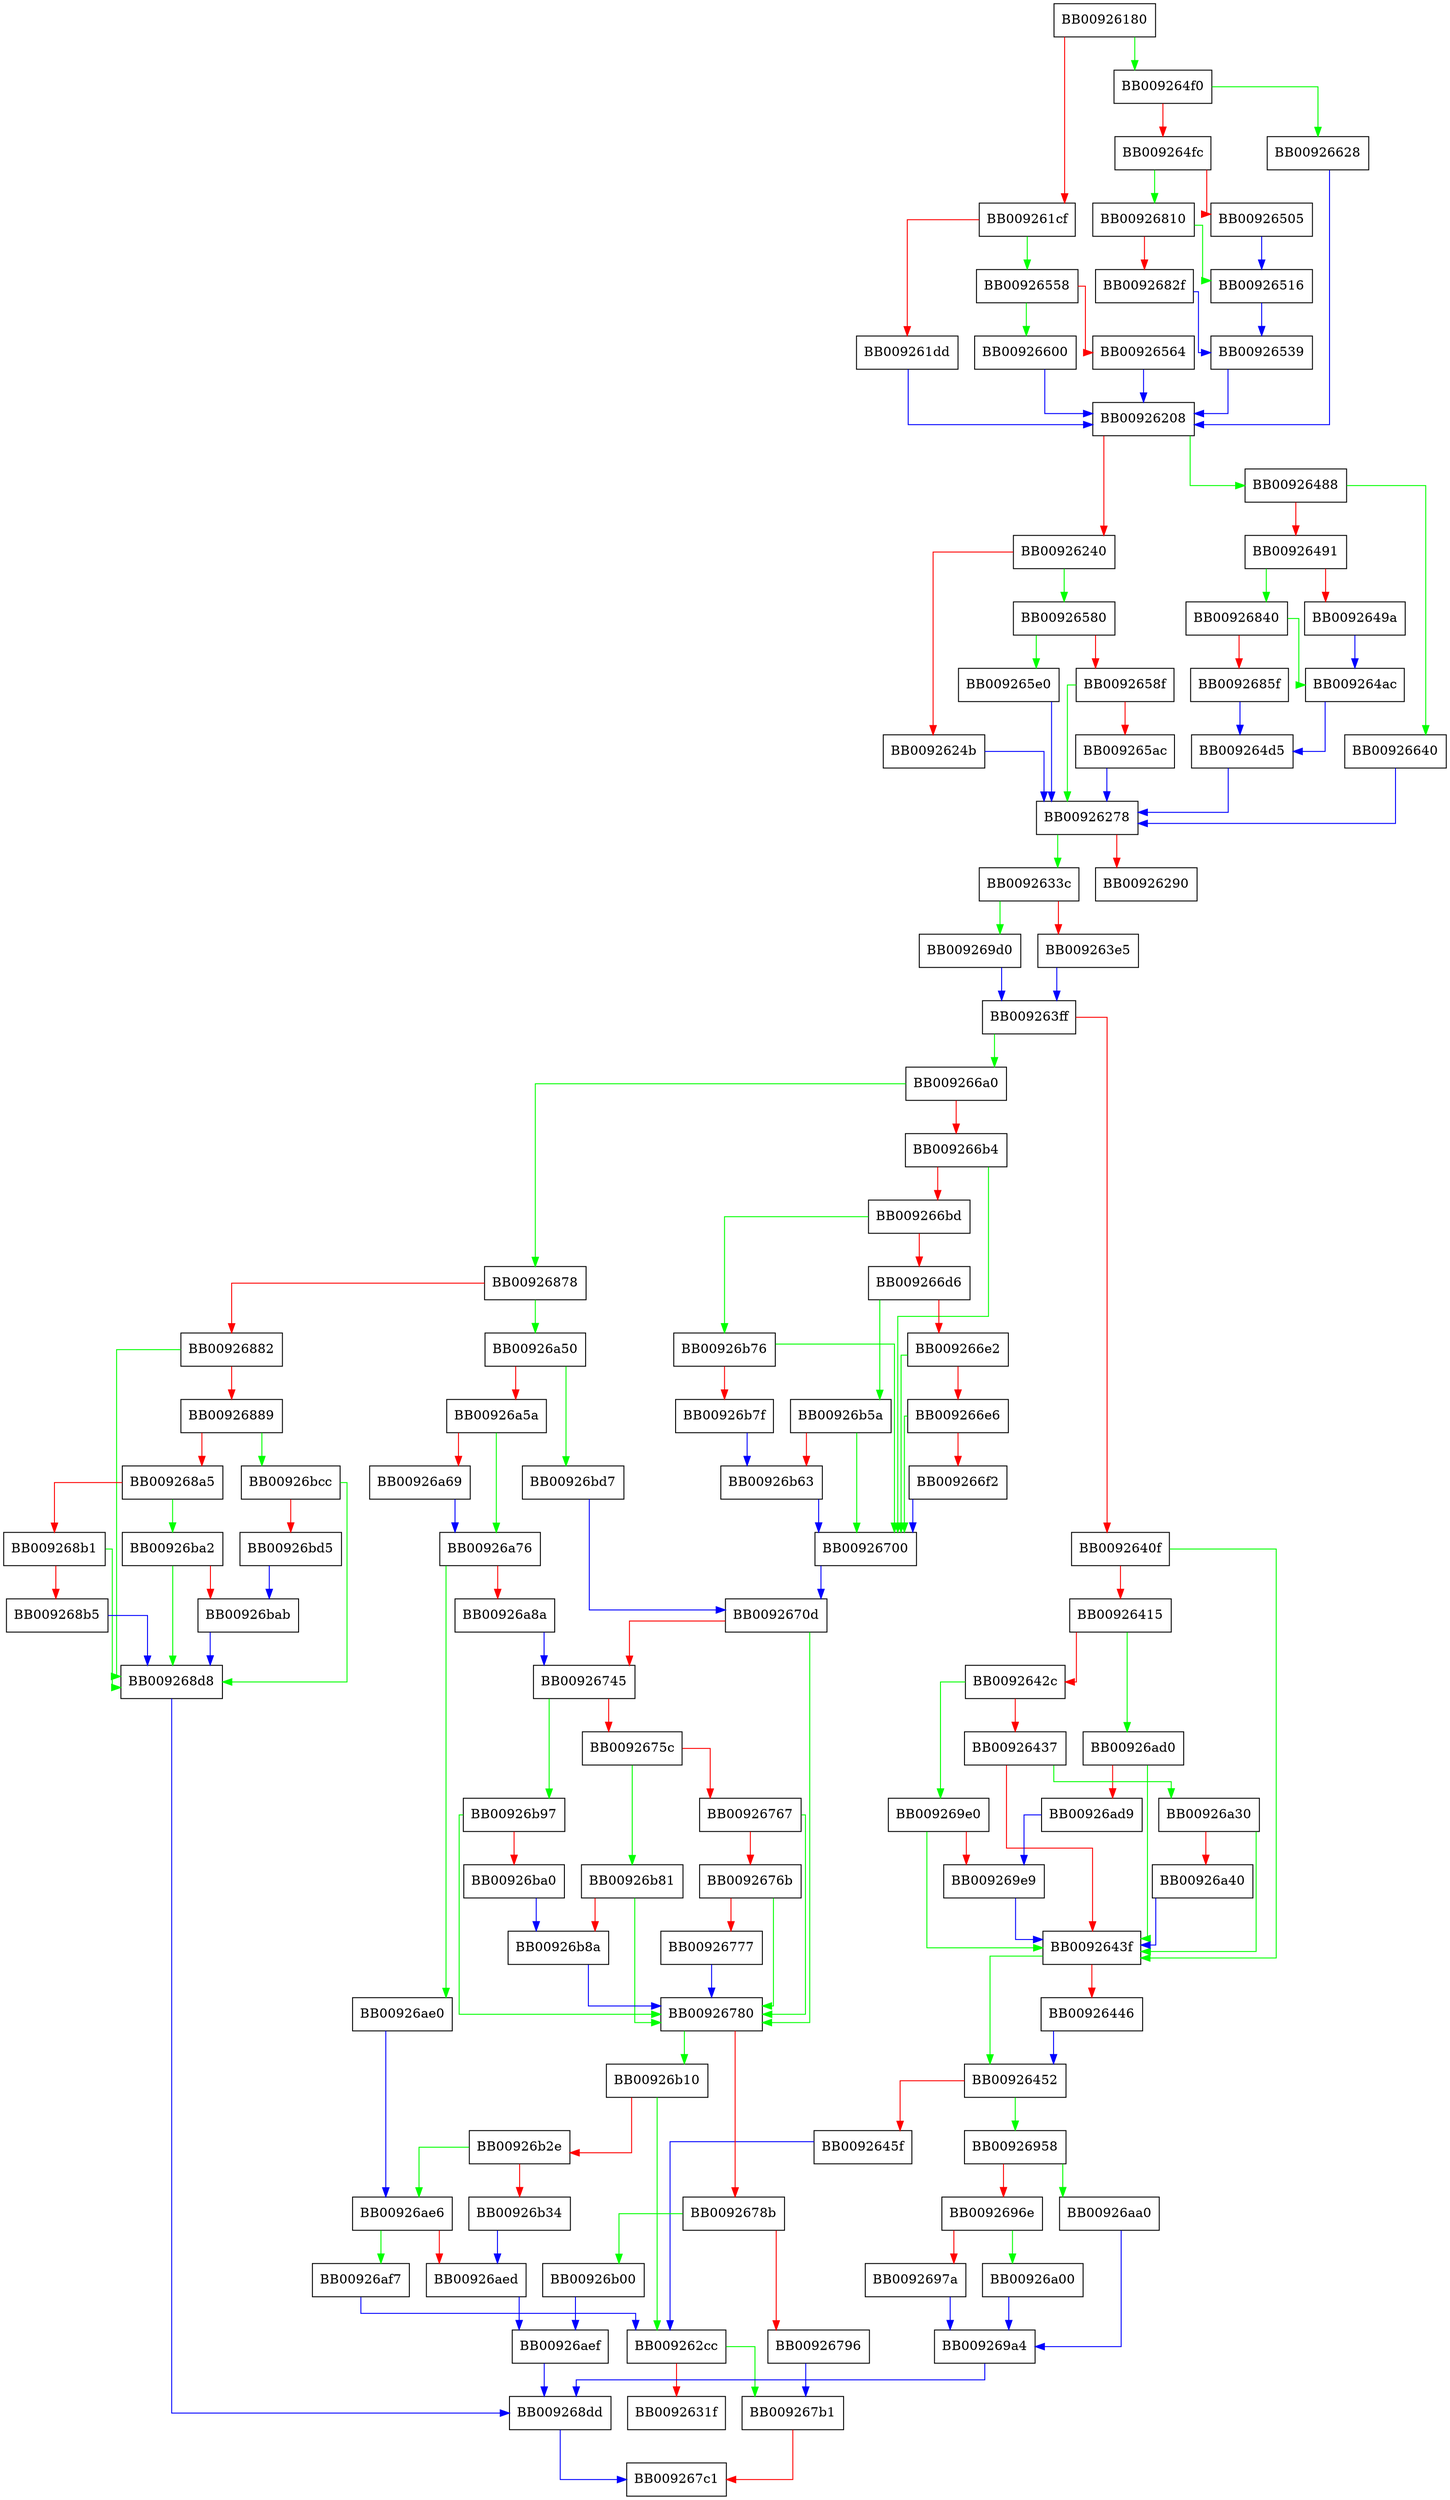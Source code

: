 digraph __multf3 {
  node [shape="box"];
  graph [splines=ortho];
  BB00926180 -> BB009264f0 [color="green"];
  BB00926180 -> BB009261cf [color="red"];
  BB009261cf -> BB00926558 [color="green"];
  BB009261cf -> BB009261dd [color="red"];
  BB009261dd -> BB00926208 [color="blue"];
  BB00926208 -> BB00926488 [color="green"];
  BB00926208 -> BB00926240 [color="red"];
  BB00926240 -> BB00926580 [color="green"];
  BB00926240 -> BB0092624b [color="red"];
  BB0092624b -> BB00926278 [color="blue"];
  BB00926278 -> BB0092633c [color="green"];
  BB00926278 -> BB00926290 [color="red"];
  BB009262cc -> BB009267b1 [color="green"];
  BB009262cc -> BB0092631f [color="red"];
  BB0092633c -> BB009269d0 [color="green"];
  BB0092633c -> BB009263e5 [color="red"];
  BB009263e5 -> BB009263ff [color="blue"];
  BB009263ff -> BB009266a0 [color="green"];
  BB009263ff -> BB0092640f [color="red"];
  BB0092640f -> BB0092643f [color="green"];
  BB0092640f -> BB00926415 [color="red"];
  BB00926415 -> BB00926ad0 [color="green"];
  BB00926415 -> BB0092642c [color="red"];
  BB0092642c -> BB009269e0 [color="green"];
  BB0092642c -> BB00926437 [color="red"];
  BB00926437 -> BB00926a30 [color="green"];
  BB00926437 -> BB0092643f [color="red"];
  BB0092643f -> BB00926452 [color="green"];
  BB0092643f -> BB00926446 [color="red"];
  BB00926446 -> BB00926452 [color="blue"];
  BB00926452 -> BB00926958 [color="green"];
  BB00926452 -> BB0092645f [color="red"];
  BB0092645f -> BB009262cc [color="blue"];
  BB00926488 -> BB00926640 [color="green"];
  BB00926488 -> BB00926491 [color="red"];
  BB00926491 -> BB00926840 [color="green"];
  BB00926491 -> BB0092649a [color="red"];
  BB0092649a -> BB009264ac [color="blue"];
  BB009264ac -> BB009264d5 [color="blue"];
  BB009264d5 -> BB00926278 [color="blue"];
  BB009264f0 -> BB00926628 [color="green"];
  BB009264f0 -> BB009264fc [color="red"];
  BB009264fc -> BB00926810 [color="green"];
  BB009264fc -> BB00926505 [color="red"];
  BB00926505 -> BB00926516 [color="blue"];
  BB00926516 -> BB00926539 [color="blue"];
  BB00926539 -> BB00926208 [color="blue"];
  BB00926558 -> BB00926600 [color="green"];
  BB00926558 -> BB00926564 [color="red"];
  BB00926564 -> BB00926208 [color="blue"];
  BB00926580 -> BB009265e0 [color="green"];
  BB00926580 -> BB0092658f [color="red"];
  BB0092658f -> BB00926278 [color="green"];
  BB0092658f -> BB009265ac [color="red"];
  BB009265ac -> BB00926278 [color="blue"];
  BB009265e0 -> BB00926278 [color="blue"];
  BB00926600 -> BB00926208 [color="blue"];
  BB00926628 -> BB00926208 [color="blue"];
  BB00926640 -> BB00926278 [color="blue"];
  BB009266a0 -> BB00926878 [color="green"];
  BB009266a0 -> BB009266b4 [color="red"];
  BB009266b4 -> BB00926700 [color="green"];
  BB009266b4 -> BB009266bd [color="red"];
  BB009266bd -> BB00926b76 [color="green"];
  BB009266bd -> BB009266d6 [color="red"];
  BB009266d6 -> BB00926b5a [color="green"];
  BB009266d6 -> BB009266e2 [color="red"];
  BB009266e2 -> BB00926700 [color="green"];
  BB009266e2 -> BB009266e6 [color="red"];
  BB009266e6 -> BB00926700 [color="green"];
  BB009266e6 -> BB009266f2 [color="red"];
  BB009266f2 -> BB00926700 [color="blue"];
  BB00926700 -> BB0092670d [color="blue"];
  BB0092670d -> BB00926780 [color="green"];
  BB0092670d -> BB00926745 [color="red"];
  BB00926745 -> BB00926b97 [color="green"];
  BB00926745 -> BB0092675c [color="red"];
  BB0092675c -> BB00926b81 [color="green"];
  BB0092675c -> BB00926767 [color="red"];
  BB00926767 -> BB00926780 [color="green"];
  BB00926767 -> BB0092676b [color="red"];
  BB0092676b -> BB00926780 [color="green"];
  BB0092676b -> BB00926777 [color="red"];
  BB00926777 -> BB00926780 [color="blue"];
  BB00926780 -> BB00926b10 [color="green"];
  BB00926780 -> BB0092678b [color="red"];
  BB0092678b -> BB00926b00 [color="green"];
  BB0092678b -> BB00926796 [color="red"];
  BB00926796 -> BB009267b1 [color="blue"];
  BB009267b1 -> BB009267c1 [color="red"];
  BB00926810 -> BB00926516 [color="green"];
  BB00926810 -> BB0092682f [color="red"];
  BB0092682f -> BB00926539 [color="blue"];
  BB00926840 -> BB009264ac [color="green"];
  BB00926840 -> BB0092685f [color="red"];
  BB0092685f -> BB009264d5 [color="blue"];
  BB00926878 -> BB00926a50 [color="green"];
  BB00926878 -> BB00926882 [color="red"];
  BB00926882 -> BB009268d8 [color="green"];
  BB00926882 -> BB00926889 [color="red"];
  BB00926889 -> BB00926bcc [color="green"];
  BB00926889 -> BB009268a5 [color="red"];
  BB009268a5 -> BB00926ba2 [color="green"];
  BB009268a5 -> BB009268b1 [color="red"];
  BB009268b1 -> BB009268d8 [color="green"];
  BB009268b1 -> BB009268b5 [color="red"];
  BB009268b5 -> BB009268d8 [color="blue"];
  BB009268d8 -> BB009268dd [color="blue"];
  BB009268dd -> BB009267c1 [color="blue"];
  BB00926958 -> BB00926aa0 [color="green"];
  BB00926958 -> BB0092696e [color="red"];
  BB0092696e -> BB00926a00 [color="green"];
  BB0092696e -> BB0092697a [color="red"];
  BB0092697a -> BB009269a4 [color="blue"];
  BB009269a4 -> BB009268dd [color="blue"];
  BB009269d0 -> BB009263ff [color="blue"];
  BB009269e0 -> BB0092643f [color="green"];
  BB009269e0 -> BB009269e9 [color="red"];
  BB009269e9 -> BB0092643f [color="blue"];
  BB00926a00 -> BB009269a4 [color="blue"];
  BB00926a30 -> BB0092643f [color="green"];
  BB00926a30 -> BB00926a40 [color="red"];
  BB00926a40 -> BB0092643f [color="blue"];
  BB00926a50 -> BB00926bd7 [color="green"];
  BB00926a50 -> BB00926a5a [color="red"];
  BB00926a5a -> BB00926a76 [color="green"];
  BB00926a5a -> BB00926a69 [color="red"];
  BB00926a69 -> BB00926a76 [color="blue"];
  BB00926a76 -> BB00926ae0 [color="green"];
  BB00926a76 -> BB00926a8a [color="red"];
  BB00926a8a -> BB00926745 [color="blue"];
  BB00926aa0 -> BB009269a4 [color="blue"];
  BB00926ad0 -> BB0092643f [color="green"];
  BB00926ad0 -> BB00926ad9 [color="red"];
  BB00926ad9 -> BB009269e9 [color="blue"];
  BB00926ae0 -> BB00926ae6 [color="blue"];
  BB00926ae6 -> BB00926af7 [color="green"];
  BB00926ae6 -> BB00926aed [color="red"];
  BB00926aed -> BB00926aef [color="blue"];
  BB00926aef -> BB009268dd [color="blue"];
  BB00926af7 -> BB009262cc [color="blue"];
  BB00926b00 -> BB00926aef [color="blue"];
  BB00926b10 -> BB009262cc [color="green"];
  BB00926b10 -> BB00926b2e [color="red"];
  BB00926b2e -> BB00926ae6 [color="green"];
  BB00926b2e -> BB00926b34 [color="red"];
  BB00926b34 -> BB00926aed [color="blue"];
  BB00926b5a -> BB00926700 [color="green"];
  BB00926b5a -> BB00926b63 [color="red"];
  BB00926b63 -> BB00926700 [color="blue"];
  BB00926b76 -> BB00926700 [color="green"];
  BB00926b76 -> BB00926b7f [color="red"];
  BB00926b7f -> BB00926b63 [color="blue"];
  BB00926b81 -> BB00926780 [color="green"];
  BB00926b81 -> BB00926b8a [color="red"];
  BB00926b8a -> BB00926780 [color="blue"];
  BB00926b97 -> BB00926780 [color="green"];
  BB00926b97 -> BB00926ba0 [color="red"];
  BB00926ba0 -> BB00926b8a [color="blue"];
  BB00926ba2 -> BB009268d8 [color="green"];
  BB00926ba2 -> BB00926bab [color="red"];
  BB00926bab -> BB009268d8 [color="blue"];
  BB00926bcc -> BB009268d8 [color="green"];
  BB00926bcc -> BB00926bd5 [color="red"];
  BB00926bd5 -> BB00926bab [color="blue"];
  BB00926bd7 -> BB0092670d [color="blue"];
}